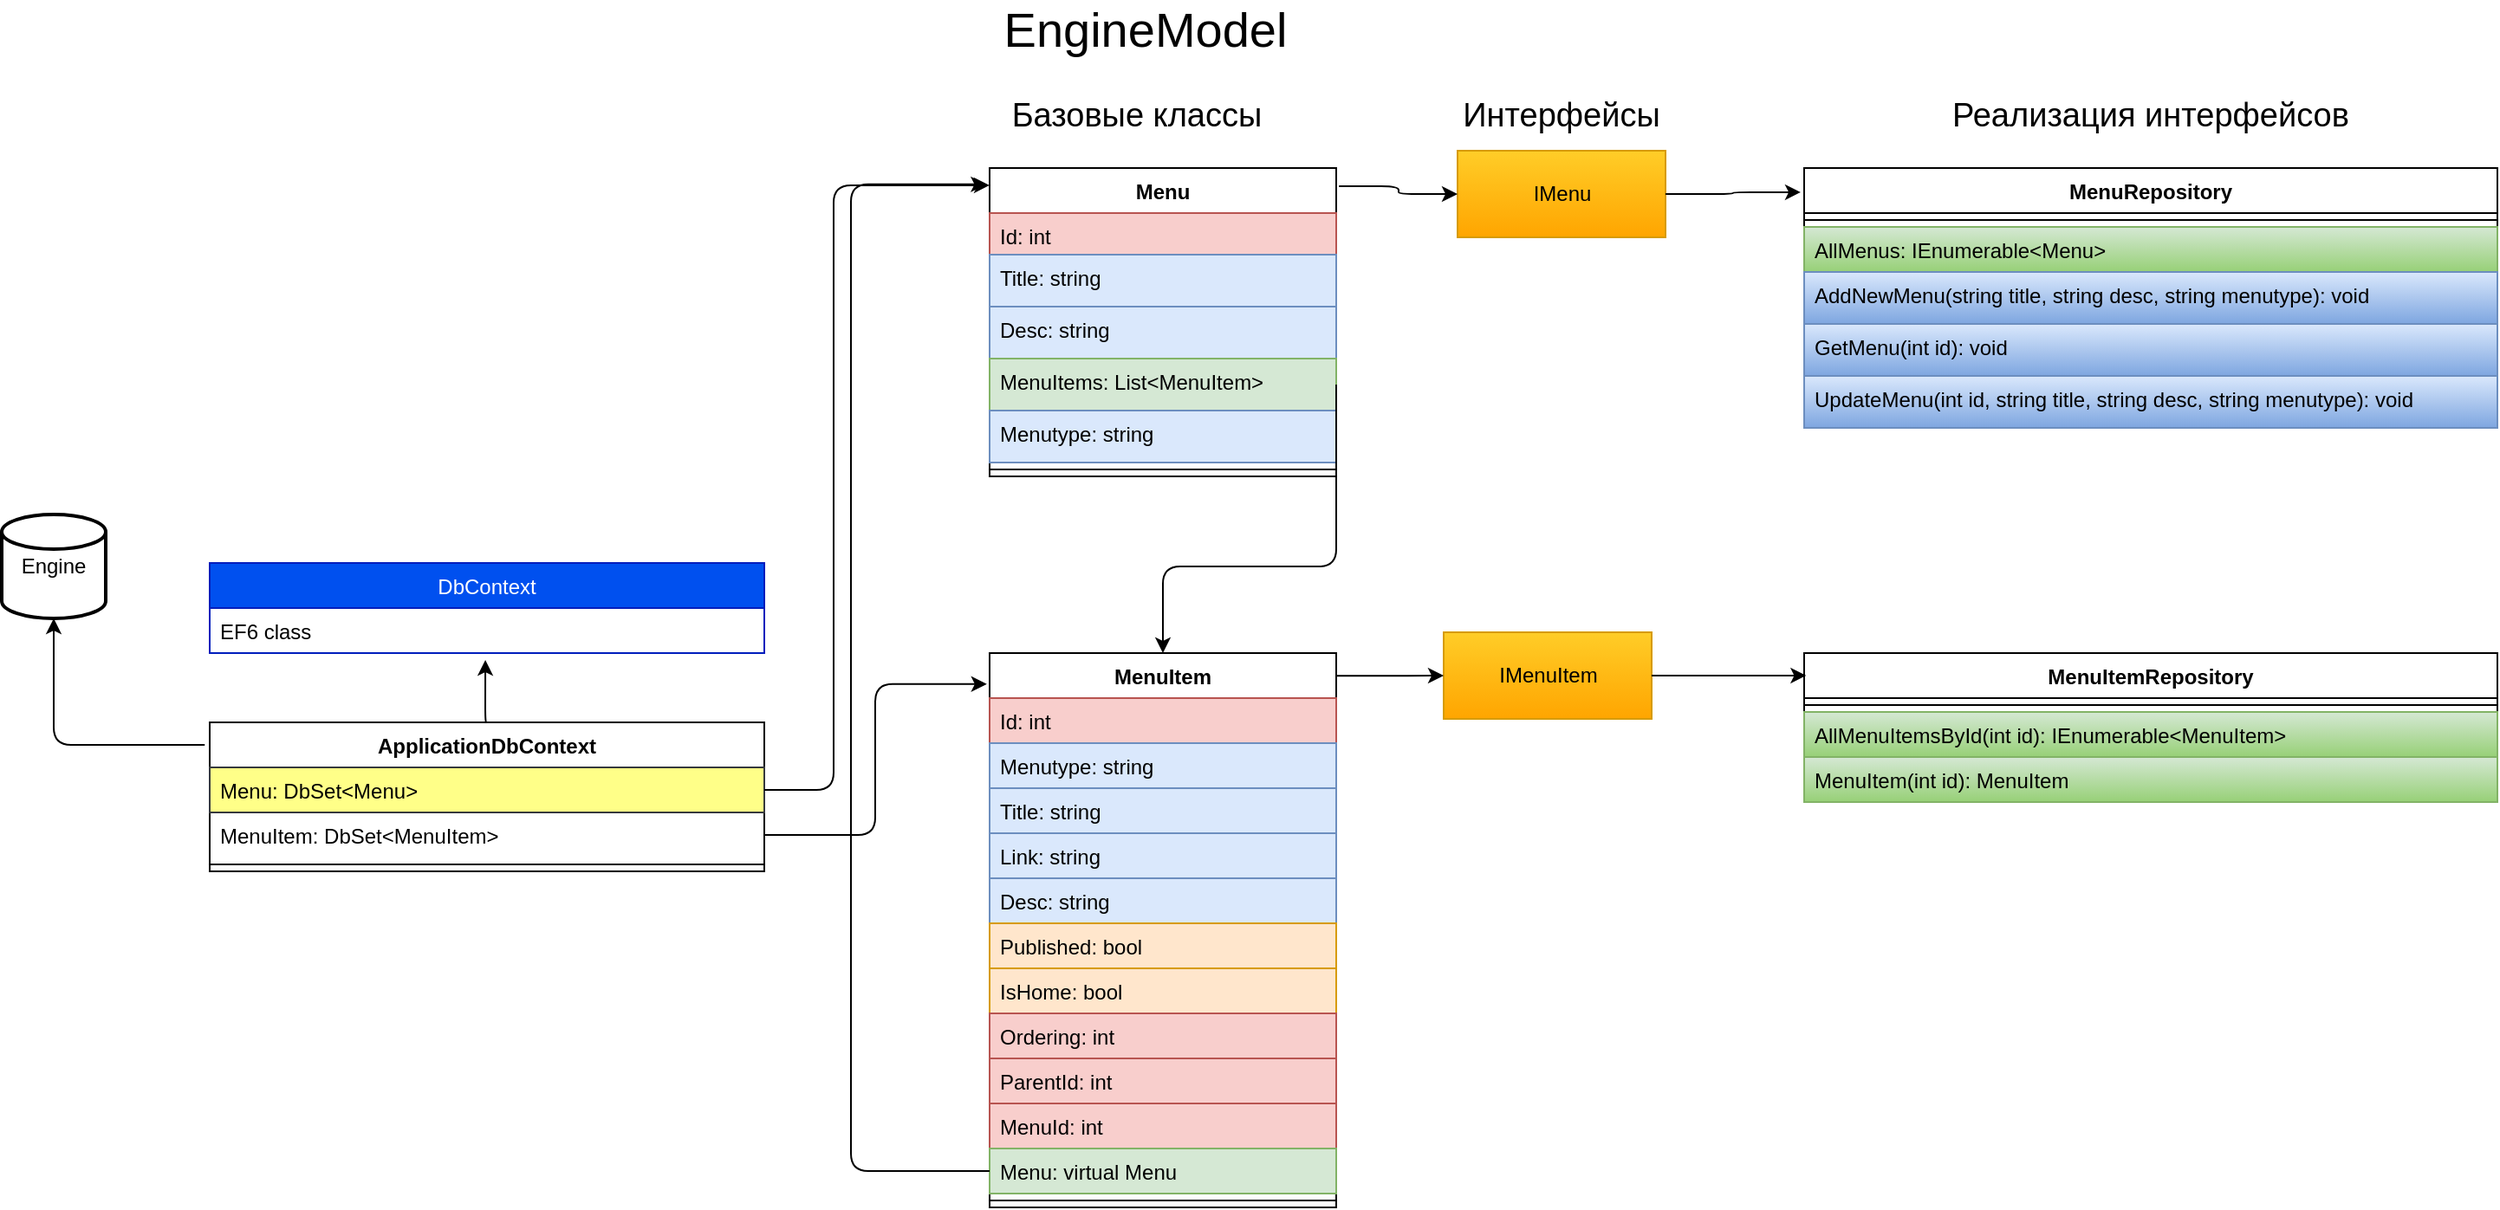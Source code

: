 <mxfile version="14.8.5" type="github"><diagram id="51WGO1avPdVnHSRVhb2m" name="Страница 1"><mxGraphModel dx="1673" dy="885" grid="1" gridSize="10" guides="1" tooltips="1" connect="1" arrows="1" fold="1" page="1" pageScale="1" pageWidth="2339" pageHeight="3300" math="0" shadow="0"><root><mxCell id="0"/><mxCell id="1" parent="0"/><mxCell id="5cPlN_HXyGmCuPeOXWEK-2" value="Menu" style="swimlane;fontStyle=1;align=center;verticalAlign=top;childLayout=stackLayout;horizontal=1;startSize=26;horizontalStack=0;resizeParent=1;resizeParentMax=0;resizeLast=0;collapsible=1;marginBottom=0;" vertex="1" parent="1"><mxGeometry x="600" y="120" width="200" height="178" as="geometry"/></mxCell><mxCell id="5cPlN_HXyGmCuPeOXWEK-3" value="Id: int" style="text;strokeColor=#b85450;fillColor=#f8cecc;align=left;verticalAlign=top;spacingLeft=4;spacingRight=4;overflow=hidden;rotatable=0;points=[[0,0.5],[1,0.5]];portConstraint=eastwest;" vertex="1" parent="5cPlN_HXyGmCuPeOXWEK-2"><mxGeometry y="26" width="200" height="24" as="geometry"/></mxCell><mxCell id="5cPlN_HXyGmCuPeOXWEK-13" value="Title: string" style="text;strokeColor=#6c8ebf;fillColor=#dae8fc;align=left;verticalAlign=top;spacingLeft=4;spacingRight=4;overflow=hidden;rotatable=0;points=[[0,0.5],[1,0.5]];portConstraint=eastwest;" vertex="1" parent="5cPlN_HXyGmCuPeOXWEK-2"><mxGeometry y="50" width="200" height="30" as="geometry"/></mxCell><mxCell id="5cPlN_HXyGmCuPeOXWEK-14" value="Desc: string" style="text;strokeColor=#6c8ebf;fillColor=#dae8fc;align=left;verticalAlign=top;spacingLeft=4;spacingRight=4;overflow=hidden;rotatable=0;points=[[0,0.5],[1,0.5]];portConstraint=eastwest;" vertex="1" parent="5cPlN_HXyGmCuPeOXWEK-2"><mxGeometry y="80" width="200" height="30" as="geometry"/></mxCell><mxCell id="5cPlN_HXyGmCuPeOXWEK-15" value="MenuItems: List&lt;MenuItem&gt;&#xA;" style="text;strokeColor=#82b366;fillColor=#d5e8d4;align=left;verticalAlign=top;spacingLeft=4;spacingRight=4;overflow=hidden;rotatable=0;points=[[0,0.5],[1,0.5]];portConstraint=eastwest;" vertex="1" parent="5cPlN_HXyGmCuPeOXWEK-2"><mxGeometry y="110" width="200" height="30" as="geometry"/></mxCell><mxCell id="5cPlN_HXyGmCuPeOXWEK-16" value="Menutype: string&#xA;" style="text;strokeColor=#6c8ebf;fillColor=#dae8fc;align=left;verticalAlign=top;spacingLeft=4;spacingRight=4;overflow=hidden;rotatable=0;points=[[0,0.5],[1,0.5]];portConstraint=eastwest;" vertex="1" parent="5cPlN_HXyGmCuPeOXWEK-2"><mxGeometry y="140" width="200" height="30" as="geometry"/></mxCell><mxCell id="5cPlN_HXyGmCuPeOXWEK-4" value="" style="line;strokeWidth=1;fillColor=none;align=left;verticalAlign=middle;spacingTop=-1;spacingLeft=3;spacingRight=3;rotatable=0;labelPosition=right;points=[];portConstraint=eastwest;" vertex="1" parent="5cPlN_HXyGmCuPeOXWEK-2"><mxGeometry y="170" width="200" height="8" as="geometry"/></mxCell><mxCell id="5cPlN_HXyGmCuPeOXWEK-6" value="IMenu" style="html=1;gradientColor=#ffa500;fillColor=#ffcd28;strokeColor=#d79b00;" vertex="1" parent="1"><mxGeometry x="870" y="110" width="120" height="50" as="geometry"/></mxCell><mxCell id="5cPlN_HXyGmCuPeOXWEK-8" value="MenuRepository" style="swimlane;fontStyle=1;align=center;verticalAlign=top;childLayout=stackLayout;horizontal=1;startSize=26;horizontalStack=0;resizeParent=1;resizeParentMax=0;resizeLast=0;collapsible=1;marginBottom=0;" vertex="1" parent="1"><mxGeometry x="1070" y="120" width="400" height="150" as="geometry"/></mxCell><mxCell id="5cPlN_HXyGmCuPeOXWEK-10" value="" style="line;strokeWidth=1;fillColor=none;align=left;verticalAlign=middle;spacingTop=-1;spacingLeft=3;spacingRight=3;rotatable=0;labelPosition=right;points=[];portConstraint=eastwest;" vertex="1" parent="5cPlN_HXyGmCuPeOXWEK-8"><mxGeometry y="26" width="400" height="8" as="geometry"/></mxCell><mxCell id="5cPlN_HXyGmCuPeOXWEK-11" value="AllMenus: IEnumerable&lt;Menu&gt;" style="text;strokeColor=#82b366;fillColor=#d5e8d4;align=left;verticalAlign=top;spacingLeft=4;spacingRight=4;overflow=hidden;rotatable=0;points=[[0,0.5],[1,0.5]];portConstraint=eastwest;gradientColor=#97d077;" vertex="1" parent="5cPlN_HXyGmCuPeOXWEK-8"><mxGeometry y="34" width="400" height="26" as="geometry"/></mxCell><mxCell id="5cPlN_HXyGmCuPeOXWEK-17" value="AddNewMenu(string title, string desc, string menutype): void" style="text;strokeColor=#6c8ebf;fillColor=#dae8fc;align=left;verticalAlign=top;spacingLeft=4;spacingRight=4;overflow=hidden;rotatable=0;points=[[0,0.5],[1,0.5]];portConstraint=eastwest;gradientColor=#7ea6e0;" vertex="1" parent="5cPlN_HXyGmCuPeOXWEK-8"><mxGeometry y="60" width="400" height="30" as="geometry"/></mxCell><mxCell id="5cPlN_HXyGmCuPeOXWEK-18" value="GetMenu(int id): void" style="text;strokeColor=#6c8ebf;fillColor=#dae8fc;align=left;verticalAlign=top;spacingLeft=4;spacingRight=4;overflow=hidden;rotatable=0;points=[[0,0.5],[1,0.5]];portConstraint=eastwest;gradientColor=#7ea6e0;" vertex="1" parent="5cPlN_HXyGmCuPeOXWEK-8"><mxGeometry y="90" width="400" height="30" as="geometry"/></mxCell><mxCell id="5cPlN_HXyGmCuPeOXWEK-19" value="UpdateMenu(int id, string title, string desc, string menutype): void" style="text;strokeColor=#6c8ebf;fillColor=#dae8fc;align=left;verticalAlign=top;spacingLeft=4;spacingRight=4;overflow=hidden;rotatable=0;points=[[0,0.5],[1,0.5]];portConstraint=eastwest;gradientColor=#7ea6e0;" vertex="1" parent="5cPlN_HXyGmCuPeOXWEK-8"><mxGeometry y="120" width="400" height="30" as="geometry"/></mxCell><mxCell id="5cPlN_HXyGmCuPeOXWEK-20" value="MenuItem" style="swimlane;fontStyle=1;align=center;verticalAlign=top;childLayout=stackLayout;horizontal=1;startSize=26;horizontalStack=0;resizeParent=1;resizeParentMax=0;resizeLast=0;collapsible=1;marginBottom=0;fontColor=#000000;" vertex="1" parent="1"><mxGeometry x="600" y="400" width="200" height="320" as="geometry"/></mxCell><mxCell id="5cPlN_HXyGmCuPeOXWEK-21" value="Id: int" style="text;strokeColor=#b85450;fillColor=#f8cecc;align=left;verticalAlign=top;spacingLeft=4;spacingRight=4;overflow=hidden;rotatable=0;points=[[0,0.5],[1,0.5]];portConstraint=eastwest;" vertex="1" parent="5cPlN_HXyGmCuPeOXWEK-20"><mxGeometry y="26" width="200" height="26" as="geometry"/></mxCell><mxCell id="5cPlN_HXyGmCuPeOXWEK-26" value="Menutype: string" style="text;strokeColor=#6c8ebf;fillColor=#dae8fc;align=left;verticalAlign=top;spacingLeft=4;spacingRight=4;overflow=hidden;rotatable=0;points=[[0,0.5],[1,0.5]];portConstraint=eastwest;" vertex="1" parent="5cPlN_HXyGmCuPeOXWEK-20"><mxGeometry y="52" width="200" height="26" as="geometry"/></mxCell><mxCell id="5cPlN_HXyGmCuPeOXWEK-27" value="Title: string" style="text;strokeColor=#6c8ebf;fillColor=#dae8fc;align=left;verticalAlign=top;spacingLeft=4;spacingRight=4;overflow=hidden;rotatable=0;points=[[0,0.5],[1,0.5]];portConstraint=eastwest;" vertex="1" parent="5cPlN_HXyGmCuPeOXWEK-20"><mxGeometry y="78" width="200" height="26" as="geometry"/></mxCell><mxCell id="5cPlN_HXyGmCuPeOXWEK-29" value="Link: string" style="text;strokeColor=#6c8ebf;fillColor=#dae8fc;align=left;verticalAlign=top;spacingLeft=4;spacingRight=4;overflow=hidden;rotatable=0;points=[[0,0.5],[1,0.5]];portConstraint=eastwest;" vertex="1" parent="5cPlN_HXyGmCuPeOXWEK-20"><mxGeometry y="104" width="200" height="26" as="geometry"/></mxCell><mxCell id="5cPlN_HXyGmCuPeOXWEK-30" value="Desc: string" style="text;strokeColor=#6c8ebf;fillColor=#dae8fc;align=left;verticalAlign=top;spacingLeft=4;spacingRight=4;overflow=hidden;rotatable=0;points=[[0,0.5],[1,0.5]];portConstraint=eastwest;" vertex="1" parent="5cPlN_HXyGmCuPeOXWEK-20"><mxGeometry y="130" width="200" height="26" as="geometry"/></mxCell><mxCell id="5cPlN_HXyGmCuPeOXWEK-28" value="Published: bool" style="text;strokeColor=#d79b00;fillColor=#ffe6cc;align=left;verticalAlign=top;spacingLeft=4;spacingRight=4;overflow=hidden;rotatable=0;points=[[0,0.5],[1,0.5]];portConstraint=eastwest;" vertex="1" parent="5cPlN_HXyGmCuPeOXWEK-20"><mxGeometry y="156" width="200" height="26" as="geometry"/></mxCell><mxCell id="5cPlN_HXyGmCuPeOXWEK-25" value="IsHome: bool" style="text;strokeColor=#d79b00;fillColor=#ffe6cc;align=left;verticalAlign=top;spacingLeft=4;spacingRight=4;overflow=hidden;rotatable=0;points=[[0,0.5],[1,0.5]];portConstraint=eastwest;" vertex="1" parent="5cPlN_HXyGmCuPeOXWEK-20"><mxGeometry y="182" width="200" height="26" as="geometry"/></mxCell><mxCell id="5cPlN_HXyGmCuPeOXWEK-31" value="Ordering: int" style="text;strokeColor=#b85450;fillColor=#f8cecc;align=left;verticalAlign=top;spacingLeft=4;spacingRight=4;overflow=hidden;rotatable=0;points=[[0,0.5],[1,0.5]];portConstraint=eastwest;" vertex="1" parent="5cPlN_HXyGmCuPeOXWEK-20"><mxGeometry y="208" width="200" height="26" as="geometry"/></mxCell><mxCell id="5cPlN_HXyGmCuPeOXWEK-32" value="ParentId: int" style="text;strokeColor=#b85450;fillColor=#f8cecc;align=left;verticalAlign=top;spacingLeft=4;spacingRight=4;overflow=hidden;rotatable=0;points=[[0,0.5],[1,0.5]];portConstraint=eastwest;" vertex="1" parent="5cPlN_HXyGmCuPeOXWEK-20"><mxGeometry y="234" width="200" height="26" as="geometry"/></mxCell><mxCell id="5cPlN_HXyGmCuPeOXWEK-33" value="MenuId: int" style="text;strokeColor=#b85450;fillColor=#f8cecc;align=left;verticalAlign=top;spacingLeft=4;spacingRight=4;overflow=hidden;rotatable=0;points=[[0,0.5],[1,0.5]];portConstraint=eastwest;" vertex="1" parent="5cPlN_HXyGmCuPeOXWEK-20"><mxGeometry y="260" width="200" height="26" as="geometry"/></mxCell><mxCell id="5cPlN_HXyGmCuPeOXWEK-34" value="Menu: virtual Menu" style="text;strokeColor=#82b366;fillColor=#d5e8d4;align=left;verticalAlign=top;spacingLeft=4;spacingRight=4;overflow=hidden;rotatable=0;points=[[0,0.5],[1,0.5]];portConstraint=eastwest;" vertex="1" parent="5cPlN_HXyGmCuPeOXWEK-20"><mxGeometry y="286" width="200" height="26" as="geometry"/></mxCell><mxCell id="5cPlN_HXyGmCuPeOXWEK-22" value="" style="line;strokeWidth=1;fillColor=none;align=left;verticalAlign=middle;spacingTop=-1;spacingLeft=3;spacingRight=3;rotatable=0;labelPosition=right;points=[];portConstraint=eastwest;" vertex="1" parent="5cPlN_HXyGmCuPeOXWEK-20"><mxGeometry y="312" width="200" height="8" as="geometry"/></mxCell><mxCell id="5cPlN_HXyGmCuPeOXWEK-36" value="IMenuItem" style="html=1;fillColor=#ffcd28;strokeColor=#d79b00;gradientColor=#ffa500;" vertex="1" parent="1"><mxGeometry x="862" y="388" width="120" height="50" as="geometry"/></mxCell><mxCell id="5cPlN_HXyGmCuPeOXWEK-39" value="MenuItemRepository" style="swimlane;fontStyle=1;align=center;verticalAlign=top;childLayout=stackLayout;horizontal=1;startSize=26;horizontalStack=0;resizeParent=1;resizeParentMax=0;resizeLast=0;collapsible=1;marginBottom=0;fontColor=#000000;" vertex="1" parent="1"><mxGeometry x="1070" y="400" width="400" height="86" as="geometry"/></mxCell><mxCell id="5cPlN_HXyGmCuPeOXWEK-41" value="" style="line;strokeWidth=1;fillColor=none;align=left;verticalAlign=middle;spacingTop=-1;spacingLeft=3;spacingRight=3;rotatable=0;labelPosition=right;points=[];portConstraint=eastwest;" vertex="1" parent="5cPlN_HXyGmCuPeOXWEK-39"><mxGeometry y="26" width="400" height="8" as="geometry"/></mxCell><mxCell id="5cPlN_HXyGmCuPeOXWEK-42" value="AllMenuItemsById(int id): IEnumerable&lt;MenuItem&gt;" style="text;strokeColor=#82b366;fillColor=#d5e8d4;align=left;verticalAlign=top;spacingLeft=4;spacingRight=4;overflow=hidden;rotatable=0;points=[[0,0.5],[1,0.5]];portConstraint=eastwest;gradientColor=#97d077;" vertex="1" parent="5cPlN_HXyGmCuPeOXWEK-39"><mxGeometry y="34" width="400" height="26" as="geometry"/></mxCell><mxCell id="5cPlN_HXyGmCuPeOXWEK-43" value="MenuItem(int id): MenuItem" style="text;strokeColor=#82b366;fillColor=#d5e8d4;align=left;verticalAlign=top;spacingLeft=4;spacingRight=4;overflow=hidden;rotatable=0;points=[[0,0.5],[1,0.5]];portConstraint=eastwest;gradientColor=#97d077;" vertex="1" parent="5cPlN_HXyGmCuPeOXWEK-39"><mxGeometry y="60" width="400" height="26" as="geometry"/></mxCell><mxCell id="5cPlN_HXyGmCuPeOXWEK-44" value="ApplicationDbContext" style="swimlane;fontStyle=1;align=center;verticalAlign=top;childLayout=stackLayout;horizontal=1;startSize=26;horizontalStack=0;resizeParent=1;resizeParentMax=0;resizeLast=0;collapsible=1;marginBottom=0;fontColor=#000000;" vertex="1" parent="1"><mxGeometry x="150" y="440" width="320" height="86" as="geometry"/></mxCell><mxCell id="5cPlN_HXyGmCuPeOXWEK-45" value="Menu: DbSet&lt;Menu&gt;" style="text;strokeColor=#36393d;fillColor=#ffff88;align=left;verticalAlign=top;spacingLeft=4;spacingRight=4;overflow=hidden;rotatable=0;points=[[0,0.5],[1,0.5]];portConstraint=eastwest;" vertex="1" parent="5cPlN_HXyGmCuPeOXWEK-44"><mxGeometry y="26" width="320" height="26" as="geometry"/></mxCell><mxCell id="5cPlN_HXyGmCuPeOXWEK-48" value="MenuItem: DbSet&lt;MenuItem&gt;" style="text;align=left;verticalAlign=top;spacingLeft=4;spacingRight=4;overflow=hidden;rotatable=0;points=[[0,0.5],[1,0.5]];portConstraint=eastwest;" vertex="1" parent="5cPlN_HXyGmCuPeOXWEK-44"><mxGeometry y="52" width="320" height="26" as="geometry"/></mxCell><mxCell id="5cPlN_HXyGmCuPeOXWEK-46" value="" style="line;strokeWidth=1;fillColor=none;align=left;verticalAlign=middle;spacingTop=-1;spacingLeft=3;spacingRight=3;rotatable=0;labelPosition=right;points=[];portConstraint=eastwest;" vertex="1" parent="5cPlN_HXyGmCuPeOXWEK-44"><mxGeometry y="78" width="320" height="8" as="geometry"/></mxCell><mxCell id="5cPlN_HXyGmCuPeOXWEK-50" value="" style="edgeStyle=segmentEdgeStyle;endArrow=classic;html=1;fontColor=#000000;entryX=0;entryY=0.056;entryDx=0;entryDy=0;entryPerimeter=0;exitX=1;exitY=0.5;exitDx=0;exitDy=0;" edge="1" parent="1" source="5cPlN_HXyGmCuPeOXWEK-45" target="5cPlN_HXyGmCuPeOXWEK-2"><mxGeometry width="50" height="50" relative="1" as="geometry"><mxPoint x="510" y="158" as="sourcePoint"/><mxPoint x="620" y="108" as="targetPoint"/><Array as="points"><mxPoint x="510" y="479"/><mxPoint x="510" y="130"/></Array></mxGeometry></mxCell><mxCell id="5cPlN_HXyGmCuPeOXWEK-51" value="" style="edgeStyle=elbowEdgeStyle;elbow=horizontal;endArrow=classic;html=1;fontColor=#000000;entryX=-0.008;entryY=0.056;entryDx=0;entryDy=0;entryPerimeter=0;exitX=1;exitY=0.5;exitDx=0;exitDy=0;" edge="1" parent="1" source="5cPlN_HXyGmCuPeOXWEK-48" target="5cPlN_HXyGmCuPeOXWEK-20"><mxGeometry width="50" height="50" relative="1" as="geometry"><mxPoint x="410" y="350" as="sourcePoint"/><mxPoint x="460" y="300" as="targetPoint"/></mxGeometry></mxCell><mxCell id="5cPlN_HXyGmCuPeOXWEK-52" value="Engine" style="strokeWidth=2;html=1;shape=mxgraph.flowchart.database;whiteSpace=wrap;fontColor=#000000;" vertex="1" parent="1"><mxGeometry x="30" y="320" width="60" height="60" as="geometry"/></mxCell><mxCell id="5cPlN_HXyGmCuPeOXWEK-53" value="DbContext" style="swimlane;fontStyle=0;childLayout=stackLayout;horizontal=1;startSize=26;fillColor=#0050ef;horizontalStack=0;resizeParent=1;resizeParentMax=0;resizeLast=0;collapsible=1;marginBottom=0;fontColor=#ffffff;strokeColor=#001DBC;" vertex="1" parent="1"><mxGeometry x="150" y="348" width="320" height="52" as="geometry"/></mxCell><mxCell id="5cPlN_HXyGmCuPeOXWEK-56" value="EF6 class" style="text;strokeColor=none;fillColor=none;align=left;verticalAlign=top;spacingLeft=4;spacingRight=4;overflow=hidden;rotatable=0;points=[[0,0.5],[1,0.5]];portConstraint=eastwest;" vertex="1" parent="5cPlN_HXyGmCuPeOXWEK-53"><mxGeometry y="26" width="320" height="26" as="geometry"/></mxCell><mxCell id="5cPlN_HXyGmCuPeOXWEK-57" value="" style="edgeStyle=segmentEdgeStyle;endArrow=classic;html=1;fontColor=#000000;exitX=0.5;exitY=0;exitDx=0;exitDy=0;entryX=0.497;entryY=1.154;entryDx=0;entryDy=0;entryPerimeter=0;" edge="1" parent="1" source="5cPlN_HXyGmCuPeOXWEK-44" target="5cPlN_HXyGmCuPeOXWEK-56"><mxGeometry width="50" height="50" relative="1" as="geometry"><mxPoint x="260" y="348" as="sourcePoint"/><mxPoint x="310" y="298" as="targetPoint"/></mxGeometry></mxCell><mxCell id="5cPlN_HXyGmCuPeOXWEK-58" value="" style="edgeStyle=segmentEdgeStyle;endArrow=classic;html=1;fontColor=#000000;exitX=-0.009;exitY=0.151;exitDx=0;exitDy=0;exitPerimeter=0;entryX=0.5;entryY=1;entryDx=0;entryDy=0;entryPerimeter=0;" edge="1" parent="1" source="5cPlN_HXyGmCuPeOXWEK-44" target="5cPlN_HXyGmCuPeOXWEK-52"><mxGeometry width="50" height="50" relative="1" as="geometry"><mxPoint x="20" y="540" as="sourcePoint"/><mxPoint x="70" y="490" as="targetPoint"/></mxGeometry></mxCell><mxCell id="5cPlN_HXyGmCuPeOXWEK-60" value="" style="edgeStyle=elbowEdgeStyle;elbow=horizontal;endArrow=classic;html=1;fontColor=#000000;entryX=0;entryY=0.5;entryDx=0;entryDy=0;exitX=1;exitY=0.041;exitDx=0;exitDy=0;exitPerimeter=0;" edge="1" parent="1" source="5cPlN_HXyGmCuPeOXWEK-20" target="5cPlN_HXyGmCuPeOXWEK-36"><mxGeometry width="50" height="50" relative="1" as="geometry"><mxPoint x="800" y="550" as="sourcePoint"/><mxPoint x="850" y="500" as="targetPoint"/></mxGeometry></mxCell><mxCell id="5cPlN_HXyGmCuPeOXWEK-61" value="" style="edgeStyle=elbowEdgeStyle;elbow=horizontal;endArrow=classic;html=1;fontColor=#000000;entryX=0.003;entryY=0.151;entryDx=0;entryDy=0;entryPerimeter=0;exitX=1;exitY=0.5;exitDx=0;exitDy=0;" edge="1" parent="1" source="5cPlN_HXyGmCuPeOXWEK-36" target="5cPlN_HXyGmCuPeOXWEK-39"><mxGeometry width="50" height="50" relative="1" as="geometry"><mxPoint x="960" y="600" as="sourcePoint"/><mxPoint x="1010" y="550" as="targetPoint"/></mxGeometry></mxCell><mxCell id="5cPlN_HXyGmCuPeOXWEK-62" value="" style="edgeStyle=elbowEdgeStyle;elbow=horizontal;endArrow=classic;html=1;fontColor=#000000;entryX=0;entryY=0.5;entryDx=0;entryDy=0;exitX=1.008;exitY=0.059;exitDx=0;exitDy=0;exitPerimeter=0;" edge="1" parent="1" source="5cPlN_HXyGmCuPeOXWEK-2" target="5cPlN_HXyGmCuPeOXWEK-6"><mxGeometry width="50" height="50" relative="1" as="geometry"><mxPoint x="900" y="230" as="sourcePoint"/><mxPoint x="910" y="298" as="targetPoint"/></mxGeometry></mxCell><mxCell id="5cPlN_HXyGmCuPeOXWEK-63" value="" style="edgeStyle=elbowEdgeStyle;elbow=horizontal;endArrow=classic;html=1;fontColor=#000000;entryX=-0.005;entryY=0.093;entryDx=0;entryDy=0;entryPerimeter=0;exitX=1;exitY=0.5;exitDx=0;exitDy=0;" edge="1" parent="1" source="5cPlN_HXyGmCuPeOXWEK-6" target="5cPlN_HXyGmCuPeOXWEK-8"><mxGeometry width="50" height="50" relative="1" as="geometry"><mxPoint x="960" y="252.01" as="sourcePoint"/><mxPoint x="1041.2" y="239.996" as="targetPoint"/></mxGeometry></mxCell><mxCell id="5cPlN_HXyGmCuPeOXWEK-64" value="" style="edgeStyle=elbowEdgeStyle;elbow=vertical;endArrow=classic;html=1;fontColor=#000000;exitX=1;exitY=0.5;exitDx=0;exitDy=0;entryX=0.5;entryY=0;entryDx=0;entryDy=0;" edge="1" parent="1" source="5cPlN_HXyGmCuPeOXWEK-15" target="5cPlN_HXyGmCuPeOXWEK-20"><mxGeometry width="50" height="50" relative="1" as="geometry"><mxPoint x="830" y="290" as="sourcePoint"/><mxPoint x="700" y="350" as="targetPoint"/><Array as="points"><mxPoint x="710" y="350"/><mxPoint x="880" y="280"/><mxPoint x="840" y="320"/><mxPoint x="750" y="370"/></Array></mxGeometry></mxCell><mxCell id="5cPlN_HXyGmCuPeOXWEK-65" value="EngineModel" style="text;html=1;strokeColor=none;fillColor=none;align=center;verticalAlign=middle;whiteSpace=wrap;rounded=0;fontColor=#000000;fontSize=28;" vertex="1" parent="1"><mxGeometry x="580" y="30" width="220" height="20" as="geometry"/></mxCell><mxCell id="5cPlN_HXyGmCuPeOXWEK-66" value="Базовые классы" style="text;html=1;strokeColor=none;fillColor=none;align=center;verticalAlign=middle;whiteSpace=wrap;rounded=0;fontSize=19;fontColor=#000000;" vertex="1" parent="1"><mxGeometry x="580" y="80" width="210" height="20" as="geometry"/></mxCell><mxCell id="5cPlN_HXyGmCuPeOXWEK-67" value="Интерфейсы" style="text;html=1;strokeColor=none;fillColor=none;align=center;verticalAlign=middle;whiteSpace=wrap;rounded=0;fontSize=19;fontColor=#000000;" vertex="1" parent="1"><mxGeometry x="825" y="80" width="210" height="20" as="geometry"/></mxCell><mxCell id="5cPlN_HXyGmCuPeOXWEK-68" value="Реализация интерфейсов" style="text;html=1;strokeColor=none;fillColor=none;align=center;verticalAlign=middle;whiteSpace=wrap;rounded=0;fontSize=19;fontColor=#000000;" vertex="1" parent="1"><mxGeometry x="1070" y="80" width="400" height="20" as="geometry"/></mxCell><mxCell id="5cPlN_HXyGmCuPeOXWEK-69" value="" style="edgeStyle=elbowEdgeStyle;elbow=horizontal;endArrow=classic;html=1;fontSize=19;fontColor=#000000;exitX=0;exitY=0.5;exitDx=0;exitDy=0;entryX=-0.009;entryY=0.053;entryDx=0;entryDy=0;entryPerimeter=0;" edge="1" parent="1" source="5cPlN_HXyGmCuPeOXWEK-34" target="5cPlN_HXyGmCuPeOXWEK-2"><mxGeometry width="50" height="50" relative="1" as="geometry"><mxPoint x="490" y="670" as="sourcePoint"/><mxPoint x="390" y="650" as="targetPoint"/><Array as="points"><mxPoint x="520" y="410"/></Array></mxGeometry></mxCell></root></mxGraphModel></diagram></mxfile>